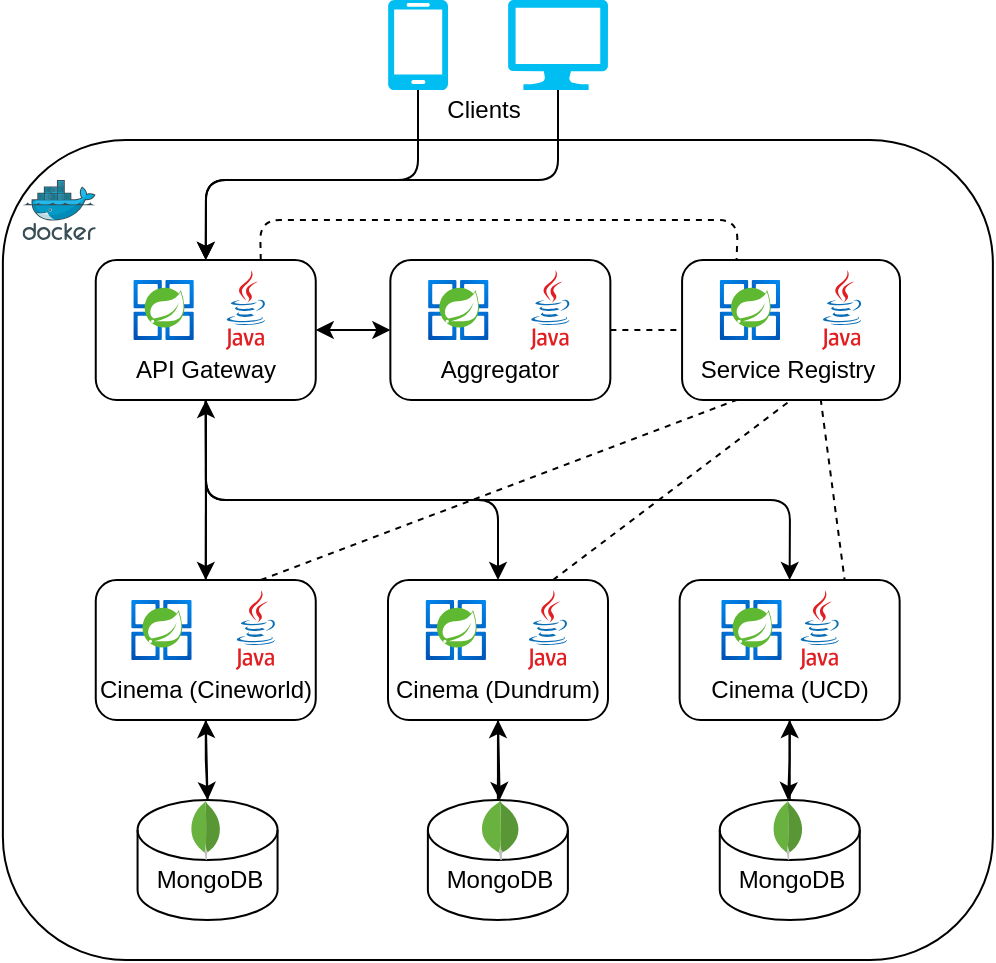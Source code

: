 <mxfile scale="3" border="0">
    <diagram id="qgYcY0n3wP_RTE-sAW_c" name="Page-1">
        <mxGraphModel dx="603" dy="527" grid="1" gridSize="10" guides="1" tooltips="1" connect="1" arrows="1" fold="1" page="1" pageScale="1" pageWidth="827" pageHeight="1169" math="0" shadow="0">
            <root>
                <mxCell id="0"/>
                <mxCell id="1" parent="0"/>
                <mxCell id="cWMBWz1hI2QJN9EcXbRC-1" value="" style="rounded=1;whiteSpace=wrap;html=1;" parent="1" vertex="1">
                    <mxGeometry x="171.44" y="150" width="495" height="410" as="geometry"/>
                </mxCell>
                <mxCell id="cWMBWz1hI2QJN9EcXbRC-2" value="" style="sketch=0;aspect=fixed;html=1;points=[];align=center;image;fontSize=12;image=img/lib/mscae/Docker.svg;" parent="1" vertex="1">
                    <mxGeometry x="181.29" y="170" width="36.59" height="30" as="geometry"/>
                </mxCell>
                <mxCell id="30" style="edgeStyle=none;html=1;exitX=0.5;exitY=0;exitDx=0;exitDy=0;" parent="1" source="cWMBWz1hI2QJN9EcXbRC-3" edge="1">
                    <mxGeometry relative="1" as="geometry">
                        <mxPoint x="273" y="280" as="targetPoint"/>
                    </mxGeometry>
                </mxCell>
                <mxCell id="cWMBWz1hI2QJN9EcXbRC-3" value="" style="rounded=1;whiteSpace=wrap;html=1;" parent="1" vertex="1">
                    <mxGeometry x="217.88" y="370" width="110" height="70" as="geometry"/>
                </mxCell>
                <mxCell id="cWMBWz1hI2QJN9EcXbRC-4" value="" style="rounded=1;whiteSpace=wrap;html=1;" parent="1" vertex="1">
                    <mxGeometry x="365.18" y="210" width="110" height="70" as="geometry"/>
                </mxCell>
                <mxCell id="cWMBWz1hI2QJN9EcXbRC-5" value="" style="rounded=1;whiteSpace=wrap;html=1;" parent="1" vertex="1">
                    <mxGeometry x="364" y="370" width="110" height="70" as="geometry"/>
                </mxCell>
                <mxCell id="cWMBWz1hI2QJN9EcXbRC-6" value="" style="rounded=1;whiteSpace=wrap;html=1;" parent="1" vertex="1">
                    <mxGeometry x="509.82" y="370" width="110" height="70" as="geometry"/>
                </mxCell>
                <mxCell id="28" style="edgeStyle=none;html=1;exitX=0.5;exitY=1;exitDx=0;exitDy=0;entryX=0.5;entryY=0;entryDx=0;entryDy=0;" parent="1" source="cWMBWz1hI2QJN9EcXbRC-7" target="cWMBWz1hI2QJN9EcXbRC-3" edge="1">
                    <mxGeometry relative="1" as="geometry">
                        <Array as="points">
                            <mxPoint x="273" y="330"/>
                        </Array>
                    </mxGeometry>
                </mxCell>
                <mxCell id="38" style="edgeStyle=none;html=1;exitX=0.5;exitY=1;exitDx=0;exitDy=0;entryX=0.5;entryY=0;entryDx=0;entryDy=0;" parent="1" source="cWMBWz1hI2QJN9EcXbRC-7" target="cWMBWz1hI2QJN9EcXbRC-5" edge="1">
                    <mxGeometry relative="1" as="geometry">
                        <Array as="points">
                            <mxPoint x="273" y="330"/>
                            <mxPoint x="419" y="330"/>
                        </Array>
                    </mxGeometry>
                </mxCell>
                <mxCell id="39" style="edgeStyle=none;html=1;exitX=0.5;exitY=1;exitDx=0;exitDy=0;entryX=0.5;entryY=0;entryDx=0;entryDy=0;" parent="1" source="cWMBWz1hI2QJN9EcXbRC-7" target="cWMBWz1hI2QJN9EcXbRC-6" edge="1">
                    <mxGeometry relative="1" as="geometry">
                        <Array as="points">
                            <mxPoint x="273" y="330"/>
                            <mxPoint x="420" y="330"/>
                            <mxPoint x="565" y="330"/>
                        </Array>
                    </mxGeometry>
                </mxCell>
                <mxCell id="cWMBWz1hI2QJN9EcXbRC-7" value="" style="rounded=1;whiteSpace=wrap;html=1;" parent="1" vertex="1">
                    <mxGeometry x="217.88" y="210" width="110" height="70" as="geometry"/>
                </mxCell>
                <mxCell id="33" style="edgeStyle=none;html=1;exitX=0.5;exitY=1;exitDx=0;exitDy=0;exitPerimeter=0;entryX=0.5;entryY=0;entryDx=0;entryDy=0;" parent="1" source="cWMBWz1hI2QJN9EcXbRC-9" target="cWMBWz1hI2QJN9EcXbRC-7" edge="1">
                    <mxGeometry relative="1" as="geometry">
                        <Array as="points">
                            <mxPoint x="379" y="170"/>
                            <mxPoint x="273" y="170"/>
                        </Array>
                    </mxGeometry>
                </mxCell>
                <mxCell id="cWMBWz1hI2QJN9EcXbRC-9" value="" style="verticalLabelPosition=bottom;html=1;verticalAlign=top;align=center;strokeColor=none;fillColor=#00BEF2;shape=mxgraph.azure.mobile;pointerEvents=1;" parent="1" vertex="1">
                    <mxGeometry x="364" y="80" width="30" height="45" as="geometry"/>
                </mxCell>
                <mxCell id="34" style="edgeStyle=none;html=1;exitX=0.5;exitY=1;exitDx=0;exitDy=0;exitPerimeter=0;entryX=0.5;entryY=0;entryDx=0;entryDy=0;" parent="1" source="cWMBWz1hI2QJN9EcXbRC-10" target="cWMBWz1hI2QJN9EcXbRC-7" edge="1">
                    <mxGeometry relative="1" as="geometry">
                        <Array as="points">
                            <mxPoint x="449" y="170"/>
                            <mxPoint x="360" y="170"/>
                            <mxPoint x="273" y="170"/>
                        </Array>
                    </mxGeometry>
                </mxCell>
                <mxCell id="cWMBWz1hI2QJN9EcXbRC-10" value="" style="verticalLabelPosition=bottom;html=1;verticalAlign=top;align=center;strokeColor=none;fillColor=#00BEF2;shape=mxgraph.azure.computer;pointerEvents=1;" parent="1" vertex="1">
                    <mxGeometry x="424" y="80" width="50" height="45" as="geometry"/>
                </mxCell>
                <mxCell id="cWMBWz1hI2QJN9EcXbRC-11" value="Clients" style="text;html=1;strokeColor=none;fillColor=none;align=center;verticalAlign=middle;whiteSpace=wrap;rounded=0;" parent="1" vertex="1">
                    <mxGeometry x="382" y="120" width="60" height="30" as="geometry"/>
                </mxCell>
                <mxCell id="cWMBWz1hI2QJN9EcXbRC-14" value="" style="aspect=fixed;html=1;points=[];align=center;image;fontSize=12;image=img/lib/azure2/compute/Azure_Spring_Cloud.svg;" parent="1" vertex="1">
                    <mxGeometry x="235.88" y="220" width="31.88" height="30" as="geometry"/>
                </mxCell>
                <mxCell id="cWMBWz1hI2QJN9EcXbRC-15" value="API Gateway" style="text;html=1;strokeColor=none;fillColor=none;align=center;verticalAlign=middle;whiteSpace=wrap;rounded=0;" parent="1" vertex="1">
                    <mxGeometry x="227.88" y="250" width="90" height="30" as="geometry"/>
                </mxCell>
                <mxCell id="cWMBWz1hI2QJN9EcXbRC-16" value="" style="aspect=fixed;html=1;points=[];align=center;image;fontSize=12;image=img/lib/azure2/compute/Azure_Spring_Cloud.svg;" parent="1" vertex="1">
                    <mxGeometry x="234.78" y="380" width="31.88" height="30" as="geometry"/>
                </mxCell>
                <mxCell id="cWMBWz1hI2QJN9EcXbRC-17" value="" style="aspect=fixed;html=1;points=[];align=center;image;fontSize=12;image=img/lib/azure2/compute/Azure_Spring_Cloud.svg;" parent="1" vertex="1">
                    <mxGeometry x="382" y="380" width="31.88" height="30" as="geometry"/>
                </mxCell>
                <mxCell id="cWMBWz1hI2QJN9EcXbRC-18" value="" style="aspect=fixed;html=1;points=[];align=center;image;fontSize=12;image=img/lib/azure2/compute/Azure_Spring_Cloud.svg;" parent="1" vertex="1">
                    <mxGeometry x="383.18" y="220" width="31.88" height="30" as="geometry"/>
                </mxCell>
                <mxCell id="cWMBWz1hI2QJN9EcXbRC-19" value="" style="aspect=fixed;html=1;points=[];align=center;image;fontSize=12;image=img/lib/azure2/compute/Azure_Spring_Cloud.svg;" parent="1" vertex="1">
                    <mxGeometry x="529.82" y="380" width="31.88" height="30" as="geometry"/>
                </mxCell>
                <mxCell id="cWMBWz1hI2QJN9EcXbRC-20" value="Aggregator" style="text;html=1;strokeColor=none;fillColor=none;align=center;verticalAlign=middle;whiteSpace=wrap;rounded=0;" parent="1" vertex="1">
                    <mxGeometry x="375.18" y="250" width="90" height="30" as="geometry"/>
                </mxCell>
                <mxCell id="cWMBWz1hI2QJN9EcXbRC-21" value="" style="endArrow=classic;startArrow=classic;html=1;rounded=0;entryX=1;entryY=0.5;entryDx=0;entryDy=0;exitX=0;exitY=0.5;exitDx=0;exitDy=0;" parent="1" source="cWMBWz1hI2QJN9EcXbRC-4" target="cWMBWz1hI2QJN9EcXbRC-7" edge="1">
                    <mxGeometry width="50" height="50" relative="1" as="geometry">
                        <mxPoint x="430" y="300" as="sourcePoint"/>
                        <mxPoint x="455" y="270" as="targetPoint"/>
                    </mxGeometry>
                </mxCell>
                <mxCell id="9qFrks6LTLOdzD0h3Oyn-13" style="edgeStyle=orthogonalEdgeStyle;rounded=0;orthogonalLoop=1;jettySize=auto;html=1;exitX=0.5;exitY=1;exitDx=0;exitDy=0;entryX=0.5;entryY=0;entryDx=0;entryDy=0;entryPerimeter=0;" parent="1" source="cWMBWz1hI2QJN9EcXbRC-29" target="9qFrks6LTLOdzD0h3Oyn-11" edge="1">
                    <mxGeometry relative="1" as="geometry"/>
                </mxCell>
                <mxCell id="cWMBWz1hI2QJN9EcXbRC-29" value="Cinema (Cineworld)" style="text;html=1;strokeColor=none;fillColor=none;align=center;verticalAlign=middle;whiteSpace=wrap;rounded=0;" parent="1" vertex="1">
                    <mxGeometry x="207.88" y="410" width="130" height="30" as="geometry"/>
                </mxCell>
                <mxCell id="43" style="edgeStyle=none;html=1;exitX=0.5;exitY=1;exitDx=0;exitDy=0;" edge="1" parent="1" source="cWMBWz1hI2QJN9EcXbRC-32" target="9qFrks6LTLOdzD0h3Oyn-31">
                    <mxGeometry relative="1" as="geometry"/>
                </mxCell>
                <mxCell id="cWMBWz1hI2QJN9EcXbRC-32" value="Cinema (Dundrum)" style="text;html=1;strokeColor=none;fillColor=none;align=center;verticalAlign=middle;whiteSpace=wrap;rounded=0;" parent="1" vertex="1">
                    <mxGeometry x="354" y="410" width="130" height="30" as="geometry"/>
                </mxCell>
                <mxCell id="9qFrks6LTLOdzD0h3Oyn-36" style="edgeStyle=orthogonalEdgeStyle;rounded=0;orthogonalLoop=1;jettySize=auto;html=1;exitX=0.5;exitY=1;exitDx=0;exitDy=0;" parent="1" source="cWMBWz1hI2QJN9EcXbRC-33" target="9qFrks6LTLOdzD0h3Oyn-35" edge="1">
                    <mxGeometry relative="1" as="geometry"/>
                </mxCell>
                <mxCell id="cWMBWz1hI2QJN9EcXbRC-33" value="Cinema (UCD)" style="text;html=1;strokeColor=none;fillColor=none;align=center;verticalAlign=middle;whiteSpace=wrap;rounded=0;" parent="1" vertex="1">
                    <mxGeometry x="499.82" y="410" width="130" height="30" as="geometry"/>
                </mxCell>
                <mxCell id="cWMBWz1hI2QJN9EcXbRC-34" value="" style="dashed=0;outlineConnect=0;html=1;align=center;labelPosition=center;verticalLabelPosition=bottom;verticalAlign=top;shape=mxgraph.weblogos.java" parent="1" vertex="1">
                    <mxGeometry x="287.88" y="375" width="20" height="40" as="geometry"/>
                </mxCell>
                <mxCell id="cWMBWz1hI2QJN9EcXbRC-35" value="" style="dashed=0;outlineConnect=0;html=1;align=center;labelPosition=center;verticalLabelPosition=bottom;verticalAlign=top;shape=mxgraph.weblogos.java" parent="1" vertex="1">
                    <mxGeometry x="433.94" y="375" width="20" height="40" as="geometry"/>
                </mxCell>
                <mxCell id="cWMBWz1hI2QJN9EcXbRC-36" value="" style="dashed=0;outlineConnect=0;html=1;align=center;labelPosition=center;verticalLabelPosition=bottom;verticalAlign=top;shape=mxgraph.weblogos.java" parent="1" vertex="1">
                    <mxGeometry x="569.82" y="375" width="20" height="40" as="geometry"/>
                </mxCell>
                <mxCell id="cWMBWz1hI2QJN9EcXbRC-38" value="" style="dashed=0;outlineConnect=0;html=1;align=center;labelPosition=center;verticalLabelPosition=bottom;verticalAlign=top;shape=mxgraph.weblogos.java" parent="1" vertex="1">
                    <mxGeometry x="435.12" y="215" width="20" height="40" as="geometry"/>
                </mxCell>
                <mxCell id="cWMBWz1hI2QJN9EcXbRC-40" value="" style="dashed=0;outlineConnect=0;html=1;align=center;labelPosition=center;verticalLabelPosition=bottom;verticalAlign=top;shape=mxgraph.weblogos.java" parent="1" vertex="1">
                    <mxGeometry x="282.88" y="215" width="20" height="40" as="geometry"/>
                </mxCell>
                <mxCell id="2" style="edgeStyle=none;html=1;exitX=0.5;exitY=0;exitDx=0;exitDy=0;exitPerimeter=0;entryX=0.5;entryY=1;entryDx=0;entryDy=0;" parent="1" source="9qFrks6LTLOdzD0h3Oyn-11" target="cWMBWz1hI2QJN9EcXbRC-29" edge="1">
                    <mxGeometry relative="1" as="geometry"/>
                </mxCell>
                <mxCell id="9qFrks6LTLOdzD0h3Oyn-11" value="" style="shape=cylinder3;whiteSpace=wrap;html=1;boundedLbl=1;backgroundOutline=1;size=15;" parent="1" vertex="1">
                    <mxGeometry x="238.78" y="480" width="70" height="60" as="geometry"/>
                </mxCell>
                <mxCell id="9qFrks6LTLOdzD0h3Oyn-8" value="MongoDB" style="text;html=1;strokeColor=none;fillColor=none;align=center;verticalAlign=middle;whiteSpace=wrap;rounded=0;" parent="1" vertex="1">
                    <mxGeometry x="243.88" y="515" width="62.12" height="10" as="geometry"/>
                </mxCell>
                <mxCell id="9qFrks6LTLOdzD0h3Oyn-10" value="" style="dashed=0;outlineConnect=0;html=1;align=center;labelPosition=center;verticalLabelPosition=bottom;verticalAlign=top;shape=mxgraph.weblogos.mongodb" parent="1" vertex="1">
                    <mxGeometry x="265.2" y="480" width="15.36" height="30" as="geometry"/>
                </mxCell>
                <mxCell id="42" style="edgeStyle=none;html=1;exitX=0.5;exitY=0;exitDx=0;exitDy=0;exitPerimeter=0;entryX=0.5;entryY=1;entryDx=0;entryDy=0;" edge="1" parent="1" source="9qFrks6LTLOdzD0h3Oyn-29" target="cWMBWz1hI2QJN9EcXbRC-32">
                    <mxGeometry relative="1" as="geometry"/>
                </mxCell>
                <mxCell id="9qFrks6LTLOdzD0h3Oyn-29" value="" style="shape=cylinder3;whiteSpace=wrap;html=1;boundedLbl=1;backgroundOutline=1;size=15;" parent="1" vertex="1">
                    <mxGeometry x="383.94" y="480" width="70" height="60" as="geometry"/>
                </mxCell>
                <mxCell id="9qFrks6LTLOdzD0h3Oyn-30" value="MongoDB" style="text;html=1;strokeColor=none;fillColor=none;align=center;verticalAlign=middle;whiteSpace=wrap;rounded=0;" parent="1" vertex="1">
                    <mxGeometry x="389.04" y="515" width="62.12" height="10" as="geometry"/>
                </mxCell>
                <mxCell id="9qFrks6LTLOdzD0h3Oyn-31" value="" style="dashed=0;outlineConnect=0;html=1;align=center;labelPosition=center;verticalLabelPosition=bottom;verticalAlign=top;shape=mxgraph.weblogos.mongodb" parent="1" vertex="1">
                    <mxGeometry x="410.36" y="480" width="19.64" height="30" as="geometry"/>
                </mxCell>
                <mxCell id="4" style="edgeStyle=none;html=1;exitX=0.5;exitY=0;exitDx=0;exitDy=0;exitPerimeter=0;entryX=0.5;entryY=1;entryDx=0;entryDy=0;" parent="1" source="9qFrks6LTLOdzD0h3Oyn-33" target="cWMBWz1hI2QJN9EcXbRC-33" edge="1">
                    <mxGeometry relative="1" as="geometry"/>
                </mxCell>
                <mxCell id="9qFrks6LTLOdzD0h3Oyn-33" value="" style="shape=cylinder3;whiteSpace=wrap;html=1;boundedLbl=1;backgroundOutline=1;size=15;" parent="1" vertex="1">
                    <mxGeometry x="529.88" y="480" width="70" height="60" as="geometry"/>
                </mxCell>
                <mxCell id="9qFrks6LTLOdzD0h3Oyn-34" value="MongoDB" style="text;html=1;strokeColor=none;fillColor=none;align=center;verticalAlign=middle;whiteSpace=wrap;rounded=0;" parent="1" vertex="1">
                    <mxGeometry x="534.98" y="515" width="62.12" height="10" as="geometry"/>
                </mxCell>
                <mxCell id="9qFrks6LTLOdzD0h3Oyn-35" value="" style="dashed=0;outlineConnect=0;html=1;align=center;labelPosition=center;verticalLabelPosition=bottom;verticalAlign=top;shape=mxgraph.weblogos.mongodb" parent="1" vertex="1">
                    <mxGeometry x="556.3" y="480" width="15.36" height="30" as="geometry"/>
                </mxCell>
                <mxCell id="13" value="" style="rounded=1;whiteSpace=wrap;html=1;arcSize=15;" parent="1" vertex="1">
                    <mxGeometry x="511.04" y="210" width="108.96" height="70" as="geometry"/>
                </mxCell>
                <mxCell id="14" value="" style="aspect=fixed;html=1;points=[];align=center;image;fontSize=12;image=img/lib/azure2/compute/Azure_Spring_Cloud.svg;" parent="1" vertex="1">
                    <mxGeometry x="529.04" y="220" width="31.88" height="30" as="geometry"/>
                </mxCell>
                <mxCell id="15" value="Service Registry" style="text;html=1;strokeColor=none;fillColor=none;align=center;verticalAlign=middle;whiteSpace=wrap;rounded=0;" parent="1" vertex="1">
                    <mxGeometry x="518.89" y="250" width="90.18" height="30" as="geometry"/>
                </mxCell>
                <mxCell id="16" value="" style="dashed=0;outlineConnect=0;html=1;align=center;labelPosition=center;verticalLabelPosition=bottom;verticalAlign=top;shape=mxgraph.weblogos.java" parent="1" vertex="1">
                    <mxGeometry x="580.98" y="215" width="20" height="40" as="geometry"/>
                </mxCell>
                <mxCell id="18" value="" style="endArrow=none;dashed=1;html=1;exitX=0.75;exitY=0;exitDx=0;exitDy=0;entryX=0.5;entryY=1;entryDx=0;entryDy=0;" parent="1" source="cWMBWz1hI2QJN9EcXbRC-5" target="13" edge="1">
                    <mxGeometry width="50" height="50" relative="1" as="geometry">
                        <mxPoint x="424" y="440" as="sourcePoint"/>
                        <mxPoint x="580" y="300" as="targetPoint"/>
                    </mxGeometry>
                </mxCell>
                <mxCell id="23" value="" style="endArrow=none;dashed=1;html=1;entryX=0.75;entryY=0;entryDx=0;entryDy=0;exitX=0.636;exitY=0.993;exitDx=0;exitDy=0;exitPerimeter=0;" parent="1" source="13" target="cWMBWz1hI2QJN9EcXbRC-6" edge="1">
                    <mxGeometry width="50" height="50" relative="1" as="geometry">
                        <mxPoint x="519.82" y="400" as="sourcePoint"/>
                        <mxPoint x="569.82" y="350" as="targetPoint"/>
                    </mxGeometry>
                </mxCell>
                <mxCell id="25" value="" style="endArrow=none;dashed=1;html=1;entryX=0;entryY=0.5;entryDx=0;entryDy=0;exitX=1;exitY=0.5;exitDx=0;exitDy=0;" parent="1" source="cWMBWz1hI2QJN9EcXbRC-4" target="13" edge="1">
                    <mxGeometry width="50" height="50" relative="1" as="geometry">
                        <mxPoint x="511.7" y="200" as="sourcePoint"/>
                        <mxPoint x="561.7" y="150" as="targetPoint"/>
                    </mxGeometry>
                </mxCell>
                <mxCell id="40" value="" style="endArrow=none;dashed=1;html=1;exitX=0.75;exitY=0;exitDx=0;exitDy=0;entryX=0.25;entryY=1;entryDx=0;entryDy=0;" parent="1" source="cWMBWz1hI2QJN9EcXbRC-3" target="13" edge="1">
                    <mxGeometry width="50" height="50" relative="1" as="geometry">
                        <mxPoint x="383.18" y="360" as="sourcePoint"/>
                        <mxPoint x="502.72" y="270" as="targetPoint"/>
                    </mxGeometry>
                </mxCell>
                <mxCell id="41" value="" style="endArrow=none;dashed=1;html=1;exitX=0.75;exitY=0;exitDx=0;exitDy=0;entryX=0.25;entryY=0;entryDx=0;entryDy=0;" parent="1" source="cWMBWz1hI2QJN9EcXbRC-7" target="13" edge="1">
                    <mxGeometry width="50" height="50" relative="1" as="geometry">
                        <mxPoint x="485.99" y="200" as="sourcePoint"/>
                        <mxPoint x="605.53" y="110" as="targetPoint"/>
                        <Array as="points">
                            <mxPoint x="300" y="190"/>
                            <mxPoint x="539" y="190"/>
                        </Array>
                    </mxGeometry>
                </mxCell>
            </root>
        </mxGraphModel>
    </diagram>
</mxfile>